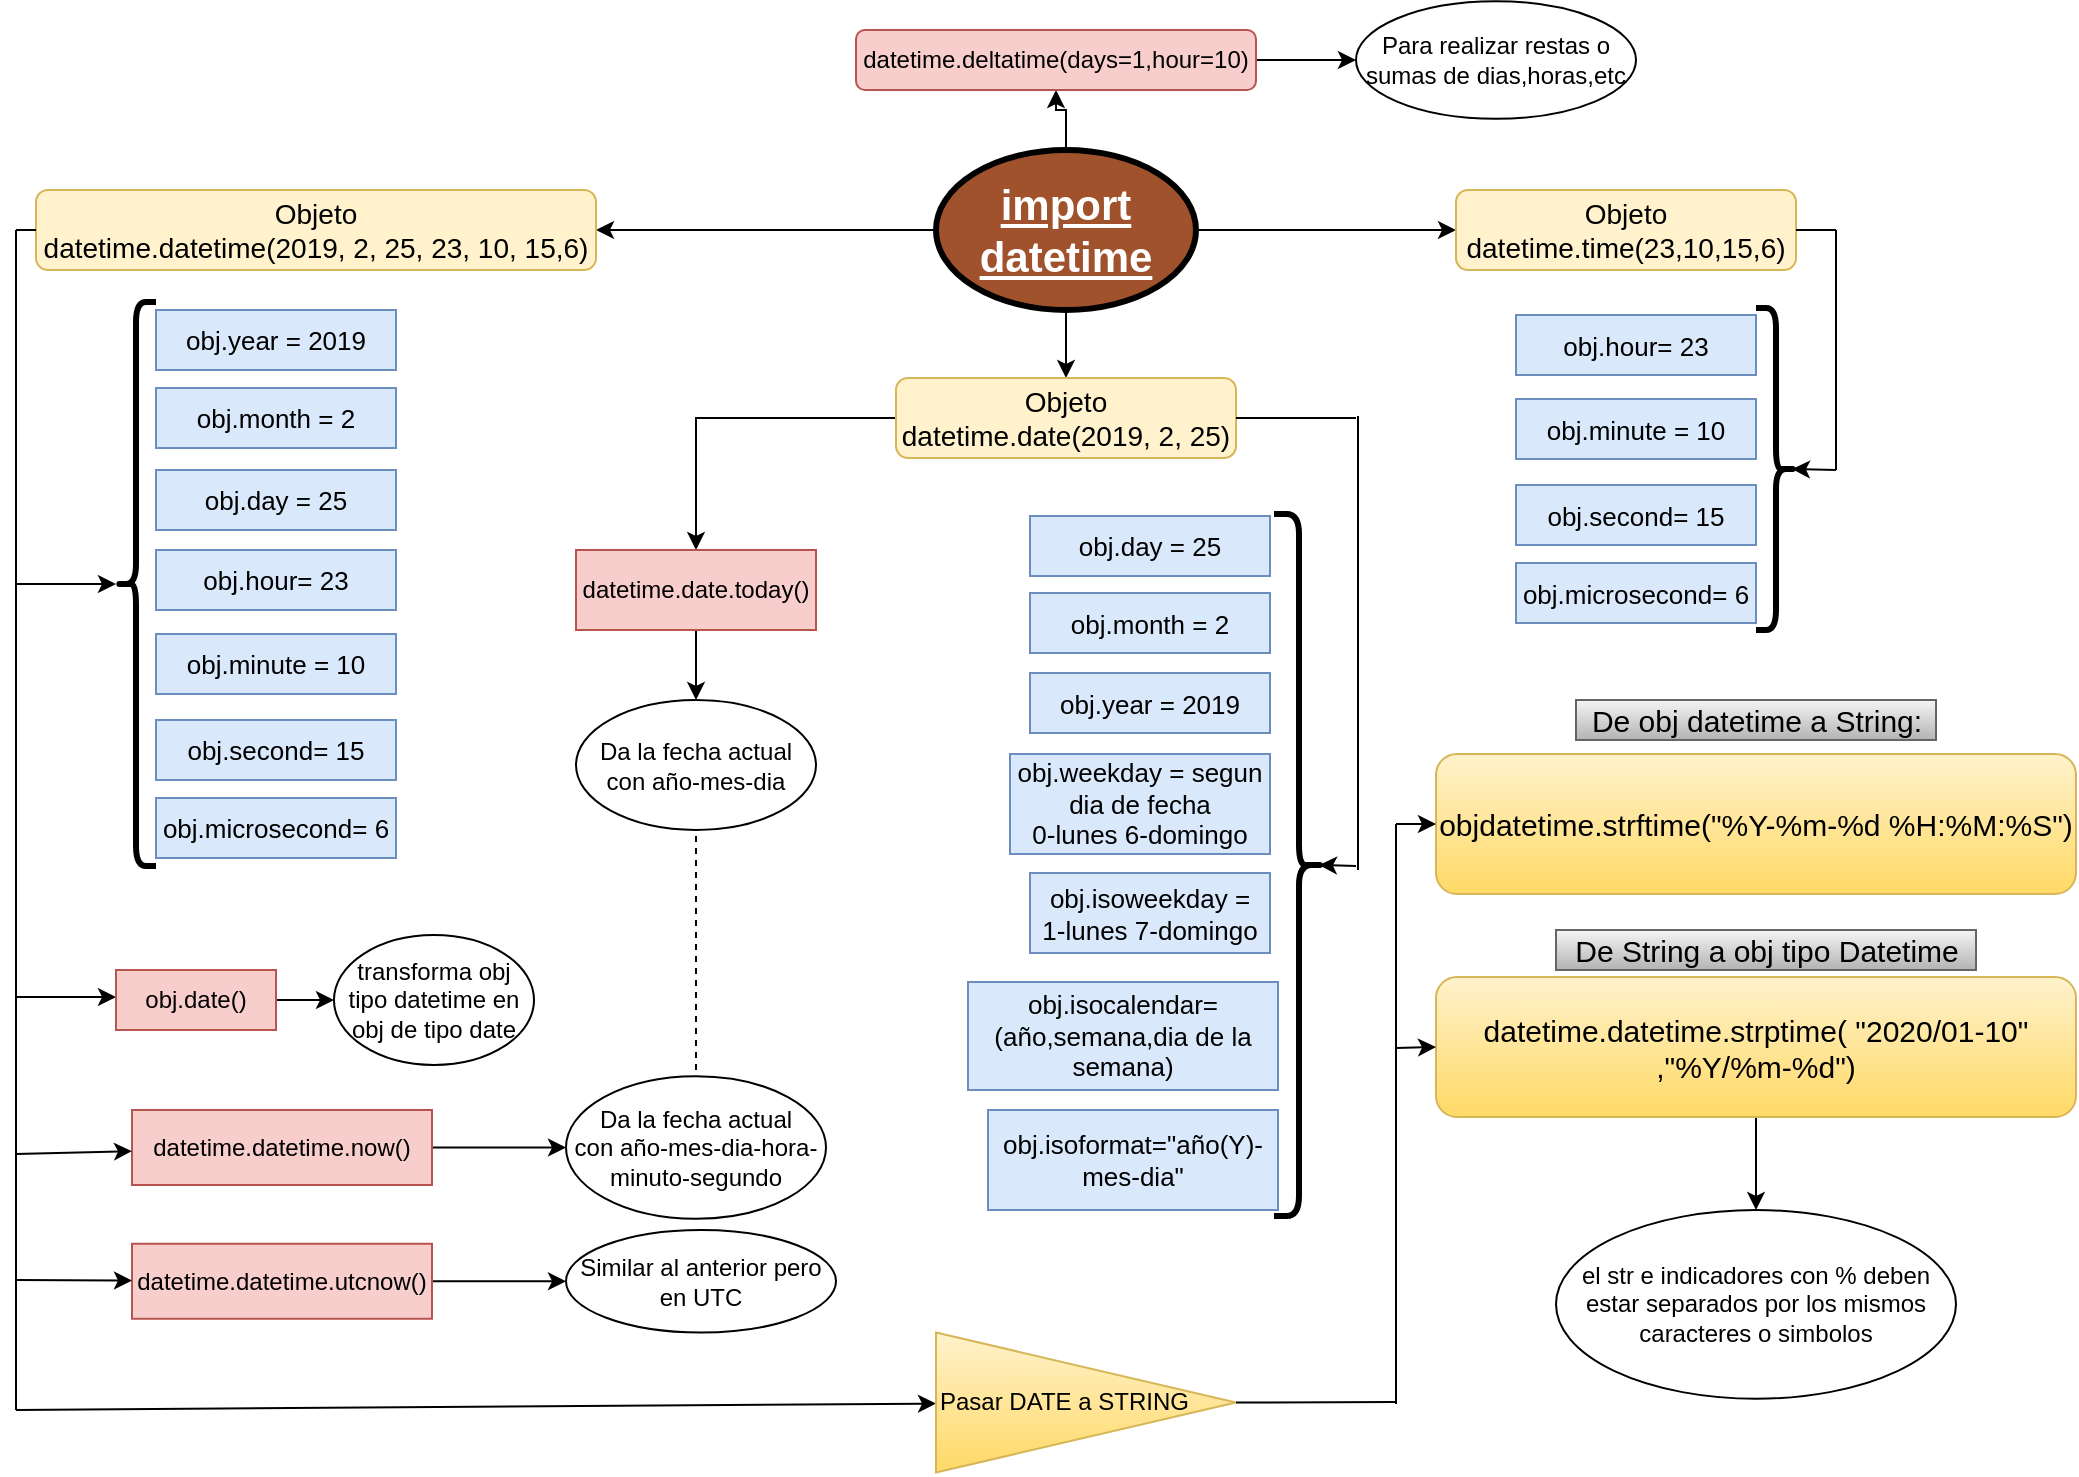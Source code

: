<mxfile version="13.6.5" type="device"><diagram name="Page-1" id="ad52d381-51e7-2e0d-a935-2d0ddd2fd229"><mxGraphModel dx="1422" dy="794" grid="1" gridSize="10" guides="1" tooltips="1" connect="1" arrows="1" fold="1" page="1" pageScale="1" pageWidth="1100" pageHeight="850" background="#ffffff" math="0" shadow="0"><root><mxCell id="0"/><mxCell id="1" parent="0"/><mxCell id="diTAEVv_z7eOGReu7CCk-2" style="edgeStyle=orthogonalEdgeStyle;rounded=0;orthogonalLoop=1;jettySize=auto;html=1;entryX=0;entryY=0.5;entryDx=0;entryDy=0;" edge="1" parent="1" source="diTAEVv_z7eOGReu7CCk-1" target="diTAEVv_z7eOGReu7CCk-42"><mxGeometry relative="1" as="geometry"><mxPoint x="730" y="120" as="targetPoint"/></mxGeometry></mxCell><mxCell id="diTAEVv_z7eOGReu7CCk-3" style="edgeStyle=orthogonalEdgeStyle;rounded=0;orthogonalLoop=1;jettySize=auto;html=1;entryX=0.5;entryY=0;entryDx=0;entryDy=0;" edge="1" parent="1" source="diTAEVv_z7eOGReu7CCk-1" target="diTAEVv_z7eOGReu7CCk-6"><mxGeometry relative="1" as="geometry"><mxPoint x="560" y="220" as="targetPoint"/></mxGeometry></mxCell><mxCell id="diTAEVv_z7eOGReu7CCk-4" style="edgeStyle=orthogonalEdgeStyle;rounded=0;orthogonalLoop=1;jettySize=auto;html=1;entryX=1;entryY=0.5;entryDx=0;entryDy=0;" edge="1" parent="1" source="diTAEVv_z7eOGReu7CCk-1" target="diTAEVv_z7eOGReu7CCk-8"><mxGeometry relative="1" as="geometry"><mxPoint x="370" y="120" as="targetPoint"/></mxGeometry></mxCell><mxCell id="diTAEVv_z7eOGReu7CCk-30" style="edgeStyle=orthogonalEdgeStyle;rounded=0;orthogonalLoop=1;jettySize=auto;html=1;" edge="1" parent="1" source="diTAEVv_z7eOGReu7CCk-1" target="diTAEVv_z7eOGReu7CCk-31"><mxGeometry relative="1" as="geometry"><mxPoint x="560" y="50" as="targetPoint"/></mxGeometry></mxCell><mxCell id="diTAEVv_z7eOGReu7CCk-1" value="&lt;font style=&quot;font-size: 21px;&quot;&gt;import datetime&lt;/font&gt;" style="ellipse;whiteSpace=wrap;html=1;fontStyle=5;fontSize=21;fillColor=#a0522d;fontColor=#ffffff;strokeWidth=3;" vertex="1" parent="1"><mxGeometry x="500" y="80" width="130" height="80" as="geometry"/></mxCell><mxCell id="diTAEVv_z7eOGReu7CCk-26" style="edgeStyle=orthogonalEdgeStyle;rounded=0;orthogonalLoop=1;jettySize=auto;html=1;" edge="1" parent="1" source="diTAEVv_z7eOGReu7CCk-6" target="diTAEVv_z7eOGReu7CCk-27"><mxGeometry relative="1" as="geometry"><mxPoint x="375" y="264" as="targetPoint"/></mxGeometry></mxCell><mxCell id="diTAEVv_z7eOGReu7CCk-6" value="&lt;font style=&quot;font-size: 14px&quot;&gt;Objeto&lt;br&gt;datetime.date(2019, 2, 25)&lt;/font&gt;" style="rounded=1;whiteSpace=wrap;html=1;fillColor=#fff2cc;strokeColor=#d6b656;" vertex="1" parent="1"><mxGeometry x="480" y="194" width="170" height="40" as="geometry"/></mxCell><mxCell id="diTAEVv_z7eOGReu7CCk-8" value="&lt;font style=&quot;font-size: 14px&quot;&gt;Objeto&lt;br&gt;datetime.datetime(2019, 2, 25, 23, 10, 15,6)&lt;/font&gt;" style="rounded=1;whiteSpace=wrap;html=1;fillColor=#fff2cc;strokeColor=#d6b656;" vertex="1" parent="1"><mxGeometry x="50" y="100" width="280" height="40" as="geometry"/></mxCell><mxCell id="diTAEVv_z7eOGReu7CCk-11" value="&lt;font style=&quot;font-size: 13px&quot;&gt;obj.day = 25&lt;br&gt;&lt;/font&gt;" style="rounded=0;whiteSpace=wrap;html=1;fillColor=#dae8fc;strokeColor=#6c8ebf;" vertex="1" parent="1"><mxGeometry x="547" y="263" width="120" height="30" as="geometry"/></mxCell><mxCell id="diTAEVv_z7eOGReu7CCk-12" value="&lt;font style=&quot;font-size: 13px&quot;&gt;obj.month = 2&lt;br&gt;&lt;/font&gt;" style="rounded=0;whiteSpace=wrap;html=1;fillColor=#dae8fc;strokeColor=#6c8ebf;" vertex="1" parent="1"><mxGeometry x="547" y="301.5" width="120" height="30" as="geometry"/></mxCell><mxCell id="diTAEVv_z7eOGReu7CCk-16" value="&lt;font style=&quot;font-size: 13px&quot;&gt;obj.year = 2019&lt;br&gt;&lt;/font&gt;" style="rounded=0;whiteSpace=wrap;html=1;fillColor=#dae8fc;strokeColor=#6c8ebf;" vertex="1" parent="1"><mxGeometry x="547" y="341.5" width="120" height="30" as="geometry"/></mxCell><mxCell id="diTAEVv_z7eOGReu7CCk-18" value="&lt;font style=&quot;font-size: 13px&quot;&gt;obj.isoweekday =&lt;br&gt;1-lunes 7-domingo&lt;br&gt;&lt;/font&gt;" style="rounded=0;whiteSpace=wrap;html=1;fillColor=#dae8fc;strokeColor=#6c8ebf;" vertex="1" parent="1"><mxGeometry x="547" y="441.5" width="120" height="40" as="geometry"/></mxCell><mxCell id="diTAEVv_z7eOGReu7CCk-19" value="&lt;font style=&quot;font-size: 13px&quot;&gt;obj.weekday = segun dia de fecha&lt;br&gt;0-lunes 6-domingo&lt;br&gt;&lt;/font&gt;" style="rounded=0;whiteSpace=wrap;html=1;fillColor=#dae8fc;strokeColor=#6c8ebf;" vertex="1" parent="1"><mxGeometry x="537" y="382" width="130" height="50" as="geometry"/></mxCell><mxCell id="diTAEVv_z7eOGReu7CCk-20" value="&lt;font style=&quot;font-size: 13px&quot;&gt;obj.isocalendar=(año,semana,dia de la semana)&lt;br&gt;&lt;/font&gt;" style="rounded=0;whiteSpace=wrap;html=1;fillColor=#dae8fc;strokeColor=#6c8ebf;" vertex="1" parent="1"><mxGeometry x="516" y="496" width="155" height="54" as="geometry"/></mxCell><mxCell id="diTAEVv_z7eOGReu7CCk-21" value="&lt;font style=&quot;font-size: 13px&quot;&gt;obj.isoformat=&quot;año(Y)-mes-dia&quot;&lt;br&gt;&lt;/font&gt;" style="rounded=0;whiteSpace=wrap;html=1;fillColor=#dae8fc;strokeColor=#6c8ebf;" vertex="1" parent="1"><mxGeometry x="526" y="560" width="145" height="50" as="geometry"/></mxCell><mxCell id="diTAEVv_z7eOGReu7CCk-28" style="edgeStyle=orthogonalEdgeStyle;rounded=0;orthogonalLoop=1;jettySize=auto;html=1;" edge="1" parent="1" source="diTAEVv_z7eOGReu7CCk-27" target="diTAEVv_z7eOGReu7CCk-29"><mxGeometry relative="1" as="geometry"><mxPoint x="380" y="350" as="targetPoint"/></mxGeometry></mxCell><mxCell id="diTAEVv_z7eOGReu7CCk-27" value="datetime.date.today()" style="rounded=0;whiteSpace=wrap;html=1;fillColor=#f8cecc;strokeColor=#b85450;" vertex="1" parent="1"><mxGeometry x="320" y="280" width="120" height="40" as="geometry"/></mxCell><mxCell id="diTAEVv_z7eOGReu7CCk-29" value="Da la fecha actual&lt;br&gt;con año-mes-dia" style="ellipse;whiteSpace=wrap;html=1;" vertex="1" parent="1"><mxGeometry x="320" y="355" width="120" height="65" as="geometry"/></mxCell><mxCell id="diTAEVv_z7eOGReu7CCk-32" style="edgeStyle=orthogonalEdgeStyle;rounded=0;orthogonalLoop=1;jettySize=auto;html=1;" edge="1" parent="1" source="diTAEVv_z7eOGReu7CCk-31" target="diTAEVv_z7eOGReu7CCk-33"><mxGeometry relative="1" as="geometry"><mxPoint x="700" y="35" as="targetPoint"/></mxGeometry></mxCell><mxCell id="diTAEVv_z7eOGReu7CCk-31" value="datetime.deltatime(days=1,hour=10)" style="rounded=1;whiteSpace=wrap;html=1;fillColor=#f8cecc;strokeColor=#b85450;" vertex="1" parent="1"><mxGeometry x="460" y="20" width="200" height="30" as="geometry"/></mxCell><mxCell id="diTAEVv_z7eOGReu7CCk-33" value="Para realizar restas o sumas de dias,horas,etc" style="ellipse;whiteSpace=wrap;html=1;" vertex="1" parent="1"><mxGeometry x="710" y="5.63" width="140" height="58.75" as="geometry"/></mxCell><mxCell id="diTAEVv_z7eOGReu7CCk-34" value="&lt;font style=&quot;font-size: 13px&quot;&gt;obj.day = 25&lt;br&gt;&lt;/font&gt;" style="rounded=0;whiteSpace=wrap;html=1;fillColor=#dae8fc;strokeColor=#6c8ebf;" vertex="1" parent="1"><mxGeometry x="110" y="240" width="120" height="30" as="geometry"/></mxCell><mxCell id="diTAEVv_z7eOGReu7CCk-35" value="&lt;font style=&quot;font-size: 13px&quot;&gt;obj.month = 2&lt;br&gt;&lt;/font&gt;" style="rounded=0;whiteSpace=wrap;html=1;fillColor=#dae8fc;strokeColor=#6c8ebf;" vertex="1" parent="1"><mxGeometry x="110" y="199" width="120" height="30" as="geometry"/></mxCell><mxCell id="diTAEVv_z7eOGReu7CCk-36" value="&lt;font style=&quot;font-size: 13px&quot;&gt;obj.year = 2019&lt;br&gt;&lt;/font&gt;" style="rounded=0;whiteSpace=wrap;html=1;fillColor=#dae8fc;strokeColor=#6c8ebf;" vertex="1" parent="1"><mxGeometry x="110" y="160" width="120" height="30" as="geometry"/></mxCell><mxCell id="diTAEVv_z7eOGReu7CCk-38" value="" style="shape=curlyBracket;whiteSpace=wrap;html=1;rounded=1;strokeColor=#000000;strokeWidth=3;fontSize=21;" vertex="1" parent="1"><mxGeometry x="90" y="156" width="20" height="282" as="geometry"/></mxCell><mxCell id="diTAEVv_z7eOGReu7CCk-39" value="&lt;font style=&quot;font-size: 13px&quot;&gt;obj.hour= 23&lt;br&gt;&lt;/font&gt;" style="rounded=0;whiteSpace=wrap;html=1;fillColor=#dae8fc;strokeColor=#6c8ebf;" vertex="1" parent="1"><mxGeometry x="110" y="280" width="120" height="30" as="geometry"/></mxCell><mxCell id="diTAEVv_z7eOGReu7CCk-40" value="&lt;font style=&quot;font-size: 13px&quot;&gt;obj.minute = 10&lt;br&gt;&lt;/font&gt;" style="rounded=0;whiteSpace=wrap;html=1;fillColor=#dae8fc;strokeColor=#6c8ebf;" vertex="1" parent="1"><mxGeometry x="110" y="322" width="120" height="30" as="geometry"/></mxCell><mxCell id="diTAEVv_z7eOGReu7CCk-41" value="&lt;font style=&quot;font-size: 13px&quot;&gt;obj.second= 15&lt;br&gt;&lt;/font&gt;" style="rounded=0;whiteSpace=wrap;html=1;fillColor=#dae8fc;strokeColor=#6c8ebf;" vertex="1" parent="1"><mxGeometry x="110" y="365" width="120" height="30" as="geometry"/></mxCell><mxCell id="diTAEVv_z7eOGReu7CCk-42" value="&lt;font style=&quot;font-size: 14px&quot;&gt;Objeto&lt;br&gt;datetime.time(23,10,15,6)&lt;/font&gt;" style="rounded=1;whiteSpace=wrap;html=1;fillColor=#fff2cc;strokeColor=#d6b656;" vertex="1" parent="1"><mxGeometry x="760" y="100" width="170" height="40" as="geometry"/></mxCell><mxCell id="diTAEVv_z7eOGReu7CCk-43" value="&lt;font style=&quot;font-size: 13px&quot;&gt;obj.microsecond= 6&lt;br&gt;&lt;/font&gt;" style="rounded=0;whiteSpace=wrap;html=1;fillColor=#dae8fc;strokeColor=#6c8ebf;" vertex="1" parent="1"><mxGeometry x="110" y="404" width="120" height="30" as="geometry"/></mxCell><mxCell id="diTAEVv_z7eOGReu7CCk-46" value="" style="endArrow=none;html=1;fontSize=21;" edge="1" parent="1"><mxGeometry width="50" height="50" relative="1" as="geometry"><mxPoint x="40" y="710" as="sourcePoint"/><mxPoint x="40" y="120" as="targetPoint"/></mxGeometry></mxCell><mxCell id="diTAEVv_z7eOGReu7CCk-49" value="" style="endArrow=classic;html=1;strokeColor=#000000;fontSize=21;" edge="1" parent="1"><mxGeometry width="50" height="50" relative="1" as="geometry"><mxPoint x="40" y="297" as="sourcePoint"/><mxPoint x="90" y="297" as="targetPoint"/></mxGeometry></mxCell><mxCell id="diTAEVv_z7eOGReu7CCk-50" value="" style="endArrow=classic;html=1;strokeColor=#000000;fontSize=21;" edge="1" parent="1"><mxGeometry width="50" height="50" relative="1" as="geometry"><mxPoint x="40" y="503.5" as="sourcePoint"/><mxPoint x="90" y="503.5" as="targetPoint"/></mxGeometry></mxCell><mxCell id="diTAEVv_z7eOGReu7CCk-51" value="" style="endArrow=none;html=1;strokeColor=#000000;fontSize=21;exitX=0;exitY=0.5;exitDx=0;exitDy=0;" edge="1" parent="1" source="diTAEVv_z7eOGReu7CCk-8"><mxGeometry width="50" height="50" relative="1" as="geometry"><mxPoint x="30" y="90" as="sourcePoint"/><mxPoint x="40" y="120" as="targetPoint"/></mxGeometry></mxCell><mxCell id="diTAEVv_z7eOGReu7CCk-53" style="edgeStyle=orthogonalEdgeStyle;rounded=0;orthogonalLoop=1;jettySize=auto;html=1;strokeColor=#000000;fontSize=21;" edge="1" parent="1" source="diTAEVv_z7eOGReu7CCk-52" target="diTAEVv_z7eOGReu7CCk-54"><mxGeometry relative="1" as="geometry"><mxPoint x="210" y="505" as="targetPoint"/></mxGeometry></mxCell><mxCell id="diTAEVv_z7eOGReu7CCk-52" value="obj.date()" style="rounded=0;whiteSpace=wrap;html=1;fillColor=#f8cecc;strokeColor=#b85450;" vertex="1" parent="1"><mxGeometry x="90" y="490" width="80" height="30" as="geometry"/></mxCell><mxCell id="diTAEVv_z7eOGReu7CCk-54" value="transforma obj tipo datetime en obj de tipo date" style="ellipse;whiteSpace=wrap;html=1;" vertex="1" parent="1"><mxGeometry x="199" y="472.5" width="100" height="65" as="geometry"/></mxCell><mxCell id="diTAEVv_z7eOGReu7CCk-56" style="edgeStyle=orthogonalEdgeStyle;rounded=0;orthogonalLoop=1;jettySize=auto;html=1;strokeColor=#000000;fontSize=21;entryX=0;entryY=0.5;entryDx=0;entryDy=0;" edge="1" parent="1" source="diTAEVv_z7eOGReu7CCk-57" target="diTAEVv_z7eOGReu7CCk-63"><mxGeometry relative="1" as="geometry"><mxPoint x="270.0" y="578.8" as="targetPoint"/></mxGeometry></mxCell><mxCell id="diTAEVv_z7eOGReu7CCk-57" value="datetime.datetime.now()" style="rounded=0;whiteSpace=wrap;html=1;fillColor=#f8cecc;strokeColor=#b85450;" vertex="1" parent="1"><mxGeometry x="98" y="560" width="150" height="37.5" as="geometry"/></mxCell><mxCell id="diTAEVv_z7eOGReu7CCk-62" value="" style="endArrow=classic;html=1;strokeColor=#000000;fontSize=21;" edge="1" parent="1" target="diTAEVv_z7eOGReu7CCk-57"><mxGeometry width="50" height="50" relative="1" as="geometry"><mxPoint x="40" y="582" as="sourcePoint"/><mxPoint x="100" y="513.5" as="targetPoint"/></mxGeometry></mxCell><mxCell id="diTAEVv_z7eOGReu7CCk-63" value="Da la fecha actual&lt;br&gt;con año-mes-dia-hora-minuto-segundo" style="ellipse;whiteSpace=wrap;html=1;" vertex="1" parent="1"><mxGeometry x="315" y="543.12" width="130" height="71.25" as="geometry"/></mxCell><mxCell id="diTAEVv_z7eOGReu7CCk-65" value="" style="endArrow=none;dashed=1;html=1;strokeColor=#000000;fontSize=21;entryX=0.5;entryY=1;entryDx=0;entryDy=0;" edge="1" parent="1" target="diTAEVv_z7eOGReu7CCk-29"><mxGeometry width="50" height="50" relative="1" as="geometry"><mxPoint x="380" y="540" as="sourcePoint"/><mxPoint x="400" y="430" as="targetPoint"/></mxGeometry></mxCell><mxCell id="diTAEVv_z7eOGReu7CCk-66" style="edgeStyle=orthogonalEdgeStyle;rounded=0;orthogonalLoop=1;jettySize=auto;html=1;strokeColor=#000000;fontSize=21;entryX=0;entryY=0.5;entryDx=0;entryDy=0;" edge="1" parent="1" source="diTAEVv_z7eOGReu7CCk-67" target="diTAEVv_z7eOGReu7CCk-69"><mxGeometry relative="1" as="geometry"><mxPoint x="270.0" y="635.68" as="targetPoint"/></mxGeometry></mxCell><mxCell id="diTAEVv_z7eOGReu7CCk-67" value="datetime.datetime.utcnow()" style="rounded=0;whiteSpace=wrap;html=1;fillColor=#f8cecc;strokeColor=#b85450;" vertex="1" parent="1"><mxGeometry x="98" y="626.88" width="150" height="37.5" as="geometry"/></mxCell><mxCell id="diTAEVv_z7eOGReu7CCk-68" value="" style="endArrow=classic;html=1;strokeColor=#000000;fontSize=21;" edge="1" parent="1" target="diTAEVv_z7eOGReu7CCk-67"><mxGeometry width="50" height="50" relative="1" as="geometry"><mxPoint x="40" y="645" as="sourcePoint"/><mxPoint x="100" y="570.38" as="targetPoint"/></mxGeometry></mxCell><mxCell id="diTAEVv_z7eOGReu7CCk-69" value="Similar al anterior pero en UTC" style="ellipse;whiteSpace=wrap;html=1;" vertex="1" parent="1"><mxGeometry x="315" y="620" width="135" height="51.25" as="geometry"/></mxCell><mxCell id="diTAEVv_z7eOGReu7CCk-71" value="" style="shape=curlyBracket;whiteSpace=wrap;html=1;rounded=1;strokeColor=#000000;strokeWidth=3;fontSize=21;size=0.5;rotation=-180;" vertex="1" parent="1"><mxGeometry x="910" y="159" width="20" height="161" as="geometry"/></mxCell><mxCell id="diTAEVv_z7eOGReu7CCk-72" value="&lt;font style=&quot;font-size: 13px&quot;&gt;obj.hour= 23&lt;br&gt;&lt;/font&gt;" style="rounded=0;whiteSpace=wrap;html=1;fillColor=#dae8fc;strokeColor=#6c8ebf;" vertex="1" parent="1"><mxGeometry x="790" y="162.5" width="120" height="30" as="geometry"/></mxCell><mxCell id="diTAEVv_z7eOGReu7CCk-73" value="&lt;font style=&quot;font-size: 13px&quot;&gt;obj.minute = 10&lt;br&gt;&lt;/font&gt;" style="rounded=0;whiteSpace=wrap;html=1;fillColor=#dae8fc;strokeColor=#6c8ebf;" vertex="1" parent="1"><mxGeometry x="790" y="204.5" width="120" height="30" as="geometry"/></mxCell><mxCell id="diTAEVv_z7eOGReu7CCk-74" value="&lt;font style=&quot;font-size: 13px&quot;&gt;obj.second= 15&lt;br&gt;&lt;/font&gt;" style="rounded=0;whiteSpace=wrap;html=1;fillColor=#dae8fc;strokeColor=#6c8ebf;" vertex="1" parent="1"><mxGeometry x="790" y="247.5" width="120" height="30" as="geometry"/></mxCell><mxCell id="diTAEVv_z7eOGReu7CCk-75" value="&lt;font style=&quot;font-size: 13px&quot;&gt;obj.microsecond= 6&lt;br&gt;&lt;/font&gt;" style="rounded=0;whiteSpace=wrap;html=1;fillColor=#dae8fc;strokeColor=#6c8ebf;" vertex="1" parent="1"><mxGeometry x="790" y="286.5" width="120" height="30" as="geometry"/></mxCell><mxCell id="diTAEVv_z7eOGReu7CCk-76" value="" style="endArrow=none;html=1;strokeColor=#000000;fontSize=21;" edge="1" parent="1"><mxGeometry width="50" height="50" relative="1" as="geometry"><mxPoint x="950" y="240" as="sourcePoint"/><mxPoint x="950" y="120" as="targetPoint"/></mxGeometry></mxCell><mxCell id="diTAEVv_z7eOGReu7CCk-77" value="" style="endArrow=none;html=1;strokeColor=#000000;fontSize=21;" edge="1" parent="1" source="diTAEVv_z7eOGReu7CCk-42"><mxGeometry width="50" height="50" relative="1" as="geometry"><mxPoint x="550" y="340" as="sourcePoint"/><mxPoint x="950" y="120" as="targetPoint"/></mxGeometry></mxCell><mxCell id="diTAEVv_z7eOGReu7CCk-78" value="" style="endArrow=classic;html=1;strokeColor=#000000;fontSize=21;entryX=0.1;entryY=0.5;entryDx=0;entryDy=0;entryPerimeter=0;" edge="1" parent="1" target="diTAEVv_z7eOGReu7CCk-71"><mxGeometry width="50" height="50" relative="1" as="geometry"><mxPoint x="950" y="240" as="sourcePoint"/><mxPoint x="600" y="290" as="targetPoint"/></mxGeometry></mxCell><mxCell id="diTAEVv_z7eOGReu7CCk-85" value="" style="shape=curlyBracket;whiteSpace=wrap;html=1;rounded=1;strokeColor=#000000;strokeWidth=3;fontSize=21;size=0.5;rotation=-180;" vertex="1" parent="1"><mxGeometry x="669" y="262" width="25" height="351" as="geometry"/></mxCell><mxCell id="diTAEVv_z7eOGReu7CCk-86" value="" style="endArrow=none;html=1;strokeColor=#000000;fontSize=21;" edge="1" parent="1"><mxGeometry width="50" height="50" relative="1" as="geometry"><mxPoint x="711" y="440" as="sourcePoint"/><mxPoint x="711" y="213" as="targetPoint"/></mxGeometry></mxCell><mxCell id="diTAEVv_z7eOGReu7CCk-87" value="" style="endArrow=none;html=1;strokeColor=#000000;fontSize=21;entryX=1;entryY=0.5;entryDx=0;entryDy=0;" edge="1" parent="1" target="diTAEVv_z7eOGReu7CCk-6"><mxGeometry width="50" height="50" relative="1" as="geometry"><mxPoint x="710" y="214" as="sourcePoint"/><mxPoint x="960" y="130" as="targetPoint"/></mxGeometry></mxCell><mxCell id="diTAEVv_z7eOGReu7CCk-88" value="" style="endArrow=classic;html=1;strokeColor=#000000;fontSize=21;entryX=0.1;entryY=0.5;entryDx=0;entryDy=0;entryPerimeter=0;" edge="1" parent="1" target="diTAEVv_z7eOGReu7CCk-85"><mxGeometry width="50" height="50" relative="1" as="geometry"><mxPoint x="710" y="438" as="sourcePoint"/><mxPoint x="780" y="450" as="targetPoint"/></mxGeometry></mxCell><mxCell id="diTAEVv_z7eOGReu7CCk-89" value="" style="endArrow=classic;html=1;strokeColor=#000000;fontSize=21;" edge="1" parent="1" target="diTAEVv_z7eOGReu7CCk-90"><mxGeometry width="50" height="50" relative="1" as="geometry"><mxPoint x="40" y="710" as="sourcePoint"/><mxPoint x="430" y="730" as="targetPoint"/></mxGeometry></mxCell><mxCell id="diTAEVv_z7eOGReu7CCk-90" value="Pasar DATE a STRING" style="triangle;whiteSpace=wrap;html=1;align=left;gradientColor=#ffd966;fillColor=#fff2cc;strokeColor=#d6b656;" vertex="1" parent="1"><mxGeometry x="500" y="671.25" width="150" height="70" as="geometry"/></mxCell><mxCell id="diTAEVv_z7eOGReu7CCk-94" value="" style="endArrow=none;html=1;strokeColor=#000000;fontSize=21;exitX=1;exitY=0.5;exitDx=0;exitDy=0;" edge="1" parent="1" source="diTAEVv_z7eOGReu7CCk-90"><mxGeometry width="50" height="50" relative="1" as="geometry"><mxPoint x="650" y="720" as="sourcePoint"/><mxPoint x="730" y="706" as="targetPoint"/></mxGeometry></mxCell><mxCell id="diTAEVv_z7eOGReu7CCk-95" value="" style="endArrow=none;html=1;strokeColor=#000000;fontSize=21;" edge="1" parent="1"><mxGeometry width="50" height="50" relative="1" as="geometry"><mxPoint x="730" y="707" as="sourcePoint"/><mxPoint x="730" y="417" as="targetPoint"/></mxGeometry></mxCell><mxCell id="diTAEVv_z7eOGReu7CCk-96" value="objdatetime.strftime(&quot;%Y-%m-%d %H:%M:%S&quot;)" style="rounded=1;whiteSpace=wrap;html=1;strokeColor=#d6b656;strokeWidth=1;fontSize=15;gradientColor=#ffd966;fillColor=#fff2cc;" vertex="1" parent="1"><mxGeometry x="750" y="382" width="320" height="70" as="geometry"/></mxCell><mxCell id="diTAEVv_z7eOGReu7CCk-104" style="edgeStyle=orthogonalEdgeStyle;rounded=0;orthogonalLoop=1;jettySize=auto;html=1;strokeColor=#000000;fontSize=15;" edge="1" parent="1" source="diTAEVv_z7eOGReu7CCk-97" target="diTAEVv_z7eOGReu7CCk-105"><mxGeometry relative="1" as="geometry"><mxPoint x="910" y="610" as="targetPoint"/></mxGeometry></mxCell><mxCell id="diTAEVv_z7eOGReu7CCk-97" value="datetime.datetime.strptime( &quot;2020/01-10&quot; ,&quot;%Y/%m-%d&quot;)" style="rounded=1;whiteSpace=wrap;html=1;strokeColor=#d6b656;strokeWidth=1;fontSize=15;gradientColor=#ffd966;fillColor=#fff2cc;" vertex="1" parent="1"><mxGeometry x="750" y="493.5" width="320" height="70" as="geometry"/></mxCell><mxCell id="diTAEVv_z7eOGReu7CCk-98" value="" style="endArrow=classic;html=1;strokeColor=#000000;fontSize=15;entryX=0;entryY=0.5;entryDx=0;entryDy=0;" edge="1" parent="1" target="diTAEVv_z7eOGReu7CCk-96"><mxGeometry width="50" height="50" relative="1" as="geometry"><mxPoint x="730" y="417" as="sourcePoint"/><mxPoint x="860" y="630" as="targetPoint"/></mxGeometry></mxCell><mxCell id="diTAEVv_z7eOGReu7CCk-99" value="" style="endArrow=classic;html=1;strokeColor=#000000;fontSize=15;entryX=0;entryY=0.5;entryDx=0;entryDy=0;" edge="1" parent="1" target="diTAEVv_z7eOGReu7CCk-97"><mxGeometry width="50" height="50" relative="1" as="geometry"><mxPoint x="730" y="529" as="sourcePoint"/><mxPoint x="770" y="622" as="targetPoint"/></mxGeometry></mxCell><mxCell id="diTAEVv_z7eOGReu7CCk-102" value="De obj datetime a String:" style="text;html=1;align=center;verticalAlign=middle;resizable=0;points=[];autosize=1;fontSize=15;gradientColor=#b3b3b3;fillColor=#f5f5f5;strokeColor=#666666;" vertex="1" parent="1"><mxGeometry x="820" y="355" width="180" height="20" as="geometry"/></mxCell><mxCell id="diTAEVv_z7eOGReu7CCk-103" value="De String a obj tipo Datetime" style="text;html=1;align=center;verticalAlign=middle;resizable=0;points=[];autosize=1;fontSize=15;gradientColor=#b3b3b3;fillColor=#f5f5f5;strokeColor=#666666;" vertex="1" parent="1"><mxGeometry x="810" y="470" width="210" height="20" as="geometry"/></mxCell><mxCell id="diTAEVv_z7eOGReu7CCk-105" value="el str e indicadores con % deben estar separados por los mismos caracteres o simbolos" style="ellipse;whiteSpace=wrap;html=1;" vertex="1" parent="1"><mxGeometry x="810" y="610" width="200" height="94.37" as="geometry"/></mxCell></root></mxGraphModel></diagram></mxfile>